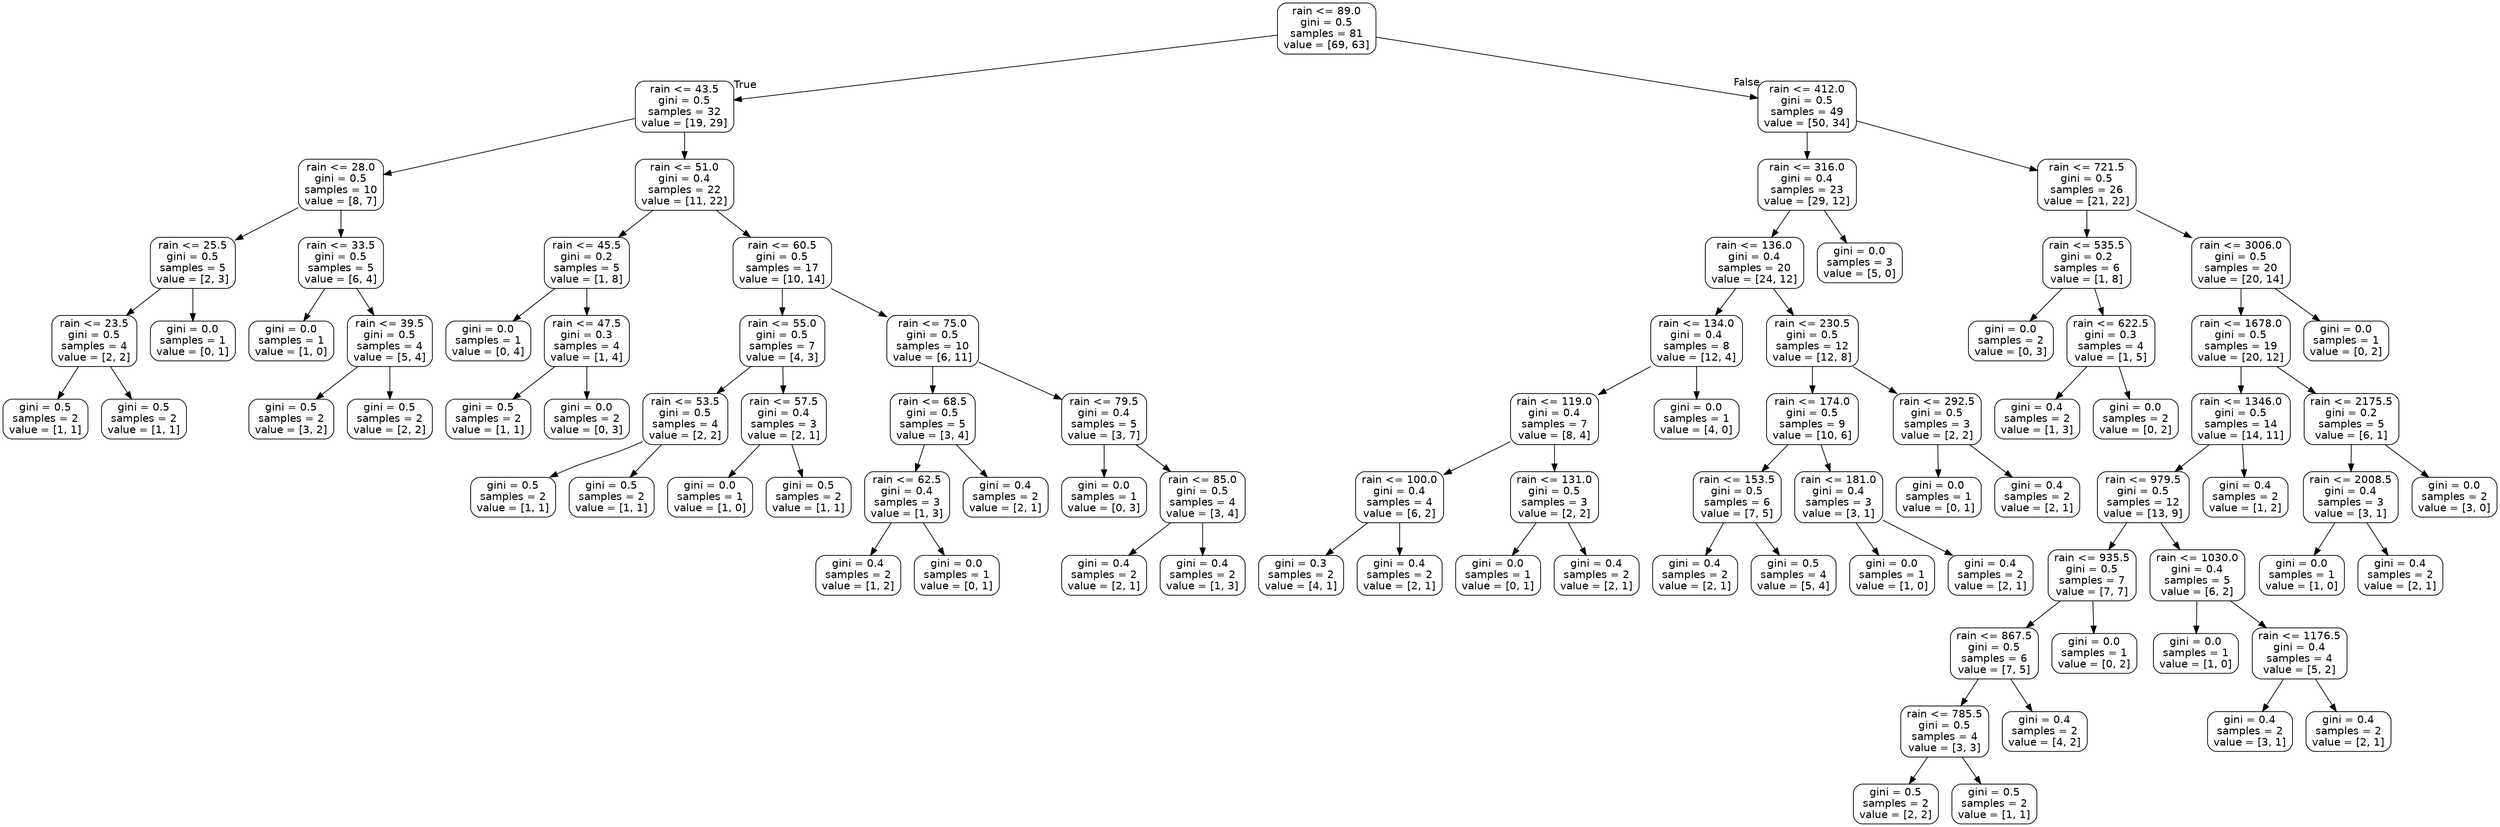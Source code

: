 digraph Tree {
node [shape=box, style="rounded", color="black", fontname=helvetica] ;
edge [fontname=helvetica] ;
0 [label="rain <= 89.0\ngini = 0.5\nsamples = 81\nvalue = [69, 63]"] ;
1 [label="rain <= 43.5\ngini = 0.5\nsamples = 32\nvalue = [19, 29]"] ;
0 -> 1 [labeldistance=2.5, labelangle=45, headlabel="True"] ;
2 [label="rain <= 28.0\ngini = 0.5\nsamples = 10\nvalue = [8, 7]"] ;
1 -> 2 ;
3 [label="rain <= 25.5\ngini = 0.5\nsamples = 5\nvalue = [2, 3]"] ;
2 -> 3 ;
4 [label="rain <= 23.5\ngini = 0.5\nsamples = 4\nvalue = [2, 2]"] ;
3 -> 4 ;
5 [label="gini = 0.5\nsamples = 2\nvalue = [1, 1]"] ;
4 -> 5 ;
6 [label="gini = 0.5\nsamples = 2\nvalue = [1, 1]"] ;
4 -> 6 ;
7 [label="gini = 0.0\nsamples = 1\nvalue = [0, 1]"] ;
3 -> 7 ;
8 [label="rain <= 33.5\ngini = 0.5\nsamples = 5\nvalue = [6, 4]"] ;
2 -> 8 ;
9 [label="gini = 0.0\nsamples = 1\nvalue = [1, 0]"] ;
8 -> 9 ;
10 [label="rain <= 39.5\ngini = 0.5\nsamples = 4\nvalue = [5, 4]"] ;
8 -> 10 ;
11 [label="gini = 0.5\nsamples = 2\nvalue = [3, 2]"] ;
10 -> 11 ;
12 [label="gini = 0.5\nsamples = 2\nvalue = [2, 2]"] ;
10 -> 12 ;
13 [label="rain <= 51.0\ngini = 0.4\nsamples = 22\nvalue = [11, 22]"] ;
1 -> 13 ;
14 [label="rain <= 45.5\ngini = 0.2\nsamples = 5\nvalue = [1, 8]"] ;
13 -> 14 ;
15 [label="gini = 0.0\nsamples = 1\nvalue = [0, 4]"] ;
14 -> 15 ;
16 [label="rain <= 47.5\ngini = 0.3\nsamples = 4\nvalue = [1, 4]"] ;
14 -> 16 ;
17 [label="gini = 0.5\nsamples = 2\nvalue = [1, 1]"] ;
16 -> 17 ;
18 [label="gini = 0.0\nsamples = 2\nvalue = [0, 3]"] ;
16 -> 18 ;
19 [label="rain <= 60.5\ngini = 0.5\nsamples = 17\nvalue = [10, 14]"] ;
13 -> 19 ;
20 [label="rain <= 55.0\ngini = 0.5\nsamples = 7\nvalue = [4, 3]"] ;
19 -> 20 ;
21 [label="rain <= 53.5\ngini = 0.5\nsamples = 4\nvalue = [2, 2]"] ;
20 -> 21 ;
22 [label="gini = 0.5\nsamples = 2\nvalue = [1, 1]"] ;
21 -> 22 ;
23 [label="gini = 0.5\nsamples = 2\nvalue = [1, 1]"] ;
21 -> 23 ;
24 [label="rain <= 57.5\ngini = 0.4\nsamples = 3\nvalue = [2, 1]"] ;
20 -> 24 ;
25 [label="gini = 0.0\nsamples = 1\nvalue = [1, 0]"] ;
24 -> 25 ;
26 [label="gini = 0.5\nsamples = 2\nvalue = [1, 1]"] ;
24 -> 26 ;
27 [label="rain <= 75.0\ngini = 0.5\nsamples = 10\nvalue = [6, 11]"] ;
19 -> 27 ;
28 [label="rain <= 68.5\ngini = 0.5\nsamples = 5\nvalue = [3, 4]"] ;
27 -> 28 ;
29 [label="rain <= 62.5\ngini = 0.4\nsamples = 3\nvalue = [1, 3]"] ;
28 -> 29 ;
30 [label="gini = 0.4\nsamples = 2\nvalue = [1, 2]"] ;
29 -> 30 ;
31 [label="gini = 0.0\nsamples = 1\nvalue = [0, 1]"] ;
29 -> 31 ;
32 [label="gini = 0.4\nsamples = 2\nvalue = [2, 1]"] ;
28 -> 32 ;
33 [label="rain <= 79.5\ngini = 0.4\nsamples = 5\nvalue = [3, 7]"] ;
27 -> 33 ;
34 [label="gini = 0.0\nsamples = 1\nvalue = [0, 3]"] ;
33 -> 34 ;
35 [label="rain <= 85.0\ngini = 0.5\nsamples = 4\nvalue = [3, 4]"] ;
33 -> 35 ;
36 [label="gini = 0.4\nsamples = 2\nvalue = [2, 1]"] ;
35 -> 36 ;
37 [label="gini = 0.4\nsamples = 2\nvalue = [1, 3]"] ;
35 -> 37 ;
38 [label="rain <= 412.0\ngini = 0.5\nsamples = 49\nvalue = [50, 34]"] ;
0 -> 38 [labeldistance=2.5, labelangle=-45, headlabel="False"] ;
39 [label="rain <= 316.0\ngini = 0.4\nsamples = 23\nvalue = [29, 12]"] ;
38 -> 39 ;
40 [label="rain <= 136.0\ngini = 0.4\nsamples = 20\nvalue = [24, 12]"] ;
39 -> 40 ;
41 [label="rain <= 134.0\ngini = 0.4\nsamples = 8\nvalue = [12, 4]"] ;
40 -> 41 ;
42 [label="rain <= 119.0\ngini = 0.4\nsamples = 7\nvalue = [8, 4]"] ;
41 -> 42 ;
43 [label="rain <= 100.0\ngini = 0.4\nsamples = 4\nvalue = [6, 2]"] ;
42 -> 43 ;
44 [label="gini = 0.3\nsamples = 2\nvalue = [4, 1]"] ;
43 -> 44 ;
45 [label="gini = 0.4\nsamples = 2\nvalue = [2, 1]"] ;
43 -> 45 ;
46 [label="rain <= 131.0\ngini = 0.5\nsamples = 3\nvalue = [2, 2]"] ;
42 -> 46 ;
47 [label="gini = 0.0\nsamples = 1\nvalue = [0, 1]"] ;
46 -> 47 ;
48 [label="gini = 0.4\nsamples = 2\nvalue = [2, 1]"] ;
46 -> 48 ;
49 [label="gini = 0.0\nsamples = 1\nvalue = [4, 0]"] ;
41 -> 49 ;
50 [label="rain <= 230.5\ngini = 0.5\nsamples = 12\nvalue = [12, 8]"] ;
40 -> 50 ;
51 [label="rain <= 174.0\ngini = 0.5\nsamples = 9\nvalue = [10, 6]"] ;
50 -> 51 ;
52 [label="rain <= 153.5\ngini = 0.5\nsamples = 6\nvalue = [7, 5]"] ;
51 -> 52 ;
53 [label="gini = 0.4\nsamples = 2\nvalue = [2, 1]"] ;
52 -> 53 ;
54 [label="gini = 0.5\nsamples = 4\nvalue = [5, 4]"] ;
52 -> 54 ;
55 [label="rain <= 181.0\ngini = 0.4\nsamples = 3\nvalue = [3, 1]"] ;
51 -> 55 ;
56 [label="gini = 0.0\nsamples = 1\nvalue = [1, 0]"] ;
55 -> 56 ;
57 [label="gini = 0.4\nsamples = 2\nvalue = [2, 1]"] ;
55 -> 57 ;
58 [label="rain <= 292.5\ngini = 0.5\nsamples = 3\nvalue = [2, 2]"] ;
50 -> 58 ;
59 [label="gini = 0.0\nsamples = 1\nvalue = [0, 1]"] ;
58 -> 59 ;
60 [label="gini = 0.4\nsamples = 2\nvalue = [2, 1]"] ;
58 -> 60 ;
61 [label="gini = 0.0\nsamples = 3\nvalue = [5, 0]"] ;
39 -> 61 ;
62 [label="rain <= 721.5\ngini = 0.5\nsamples = 26\nvalue = [21, 22]"] ;
38 -> 62 ;
63 [label="rain <= 535.5\ngini = 0.2\nsamples = 6\nvalue = [1, 8]"] ;
62 -> 63 ;
64 [label="gini = 0.0\nsamples = 2\nvalue = [0, 3]"] ;
63 -> 64 ;
65 [label="rain <= 622.5\ngini = 0.3\nsamples = 4\nvalue = [1, 5]"] ;
63 -> 65 ;
66 [label="gini = 0.4\nsamples = 2\nvalue = [1, 3]"] ;
65 -> 66 ;
67 [label="gini = 0.0\nsamples = 2\nvalue = [0, 2]"] ;
65 -> 67 ;
68 [label="rain <= 3006.0\ngini = 0.5\nsamples = 20\nvalue = [20, 14]"] ;
62 -> 68 ;
69 [label="rain <= 1678.0\ngini = 0.5\nsamples = 19\nvalue = [20, 12]"] ;
68 -> 69 ;
70 [label="rain <= 1346.0\ngini = 0.5\nsamples = 14\nvalue = [14, 11]"] ;
69 -> 70 ;
71 [label="rain <= 979.5\ngini = 0.5\nsamples = 12\nvalue = [13, 9]"] ;
70 -> 71 ;
72 [label="rain <= 935.5\ngini = 0.5\nsamples = 7\nvalue = [7, 7]"] ;
71 -> 72 ;
73 [label="rain <= 867.5\ngini = 0.5\nsamples = 6\nvalue = [7, 5]"] ;
72 -> 73 ;
74 [label="rain <= 785.5\ngini = 0.5\nsamples = 4\nvalue = [3, 3]"] ;
73 -> 74 ;
75 [label="gini = 0.5\nsamples = 2\nvalue = [2, 2]"] ;
74 -> 75 ;
76 [label="gini = 0.5\nsamples = 2\nvalue = [1, 1]"] ;
74 -> 76 ;
77 [label="gini = 0.4\nsamples = 2\nvalue = [4, 2]"] ;
73 -> 77 ;
78 [label="gini = 0.0\nsamples = 1\nvalue = [0, 2]"] ;
72 -> 78 ;
79 [label="rain <= 1030.0\ngini = 0.4\nsamples = 5\nvalue = [6, 2]"] ;
71 -> 79 ;
80 [label="gini = 0.0\nsamples = 1\nvalue = [1, 0]"] ;
79 -> 80 ;
81 [label="rain <= 1176.5\ngini = 0.4\nsamples = 4\nvalue = [5, 2]"] ;
79 -> 81 ;
82 [label="gini = 0.4\nsamples = 2\nvalue = [3, 1]"] ;
81 -> 82 ;
83 [label="gini = 0.4\nsamples = 2\nvalue = [2, 1]"] ;
81 -> 83 ;
84 [label="gini = 0.4\nsamples = 2\nvalue = [1, 2]"] ;
70 -> 84 ;
85 [label="rain <= 2175.5\ngini = 0.2\nsamples = 5\nvalue = [6, 1]"] ;
69 -> 85 ;
86 [label="rain <= 2008.5\ngini = 0.4\nsamples = 3\nvalue = [3, 1]"] ;
85 -> 86 ;
87 [label="gini = 0.0\nsamples = 1\nvalue = [1, 0]"] ;
86 -> 87 ;
88 [label="gini = 0.4\nsamples = 2\nvalue = [2, 1]"] ;
86 -> 88 ;
89 [label="gini = 0.0\nsamples = 2\nvalue = [3, 0]"] ;
85 -> 89 ;
90 [label="gini = 0.0\nsamples = 1\nvalue = [0, 2]"] ;
68 -> 90 ;
}